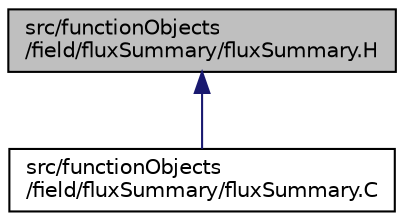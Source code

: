 digraph "src/functionObjects/field/fluxSummary/fluxSummary.H"
{
  bgcolor="transparent";
  edge [fontname="Helvetica",fontsize="10",labelfontname="Helvetica",labelfontsize="10"];
  node [fontname="Helvetica",fontsize="10",shape=record];
  Node1 [label="src/functionObjects\l/field/fluxSummary/fluxSummary.H",height=0.2,width=0.4,color="black", fillcolor="grey75", style="filled" fontcolor="black"];
  Node1 -> Node2 [dir="back",color="midnightblue",fontsize="10",style="solid",fontname="Helvetica"];
  Node2 [label="src/functionObjects\l/field/fluxSummary/fluxSummary.C",height=0.2,width=0.4,color="black",URL="$fluxSummary_8C.html"];
}
